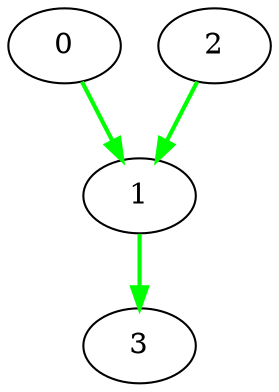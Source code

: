 digraph {
  0 [label="0", color=black];
  2 [label="2", color=black];
  1 [label="1", color=black];
  0 -> 1 [label="", color=green, penwidth=2];
  2 -> 1 [label="", color=green, penwidth=2];
  3 [label="3", color=black];
  1 -> 3 [label="", color=green, penwidth=2];
}
